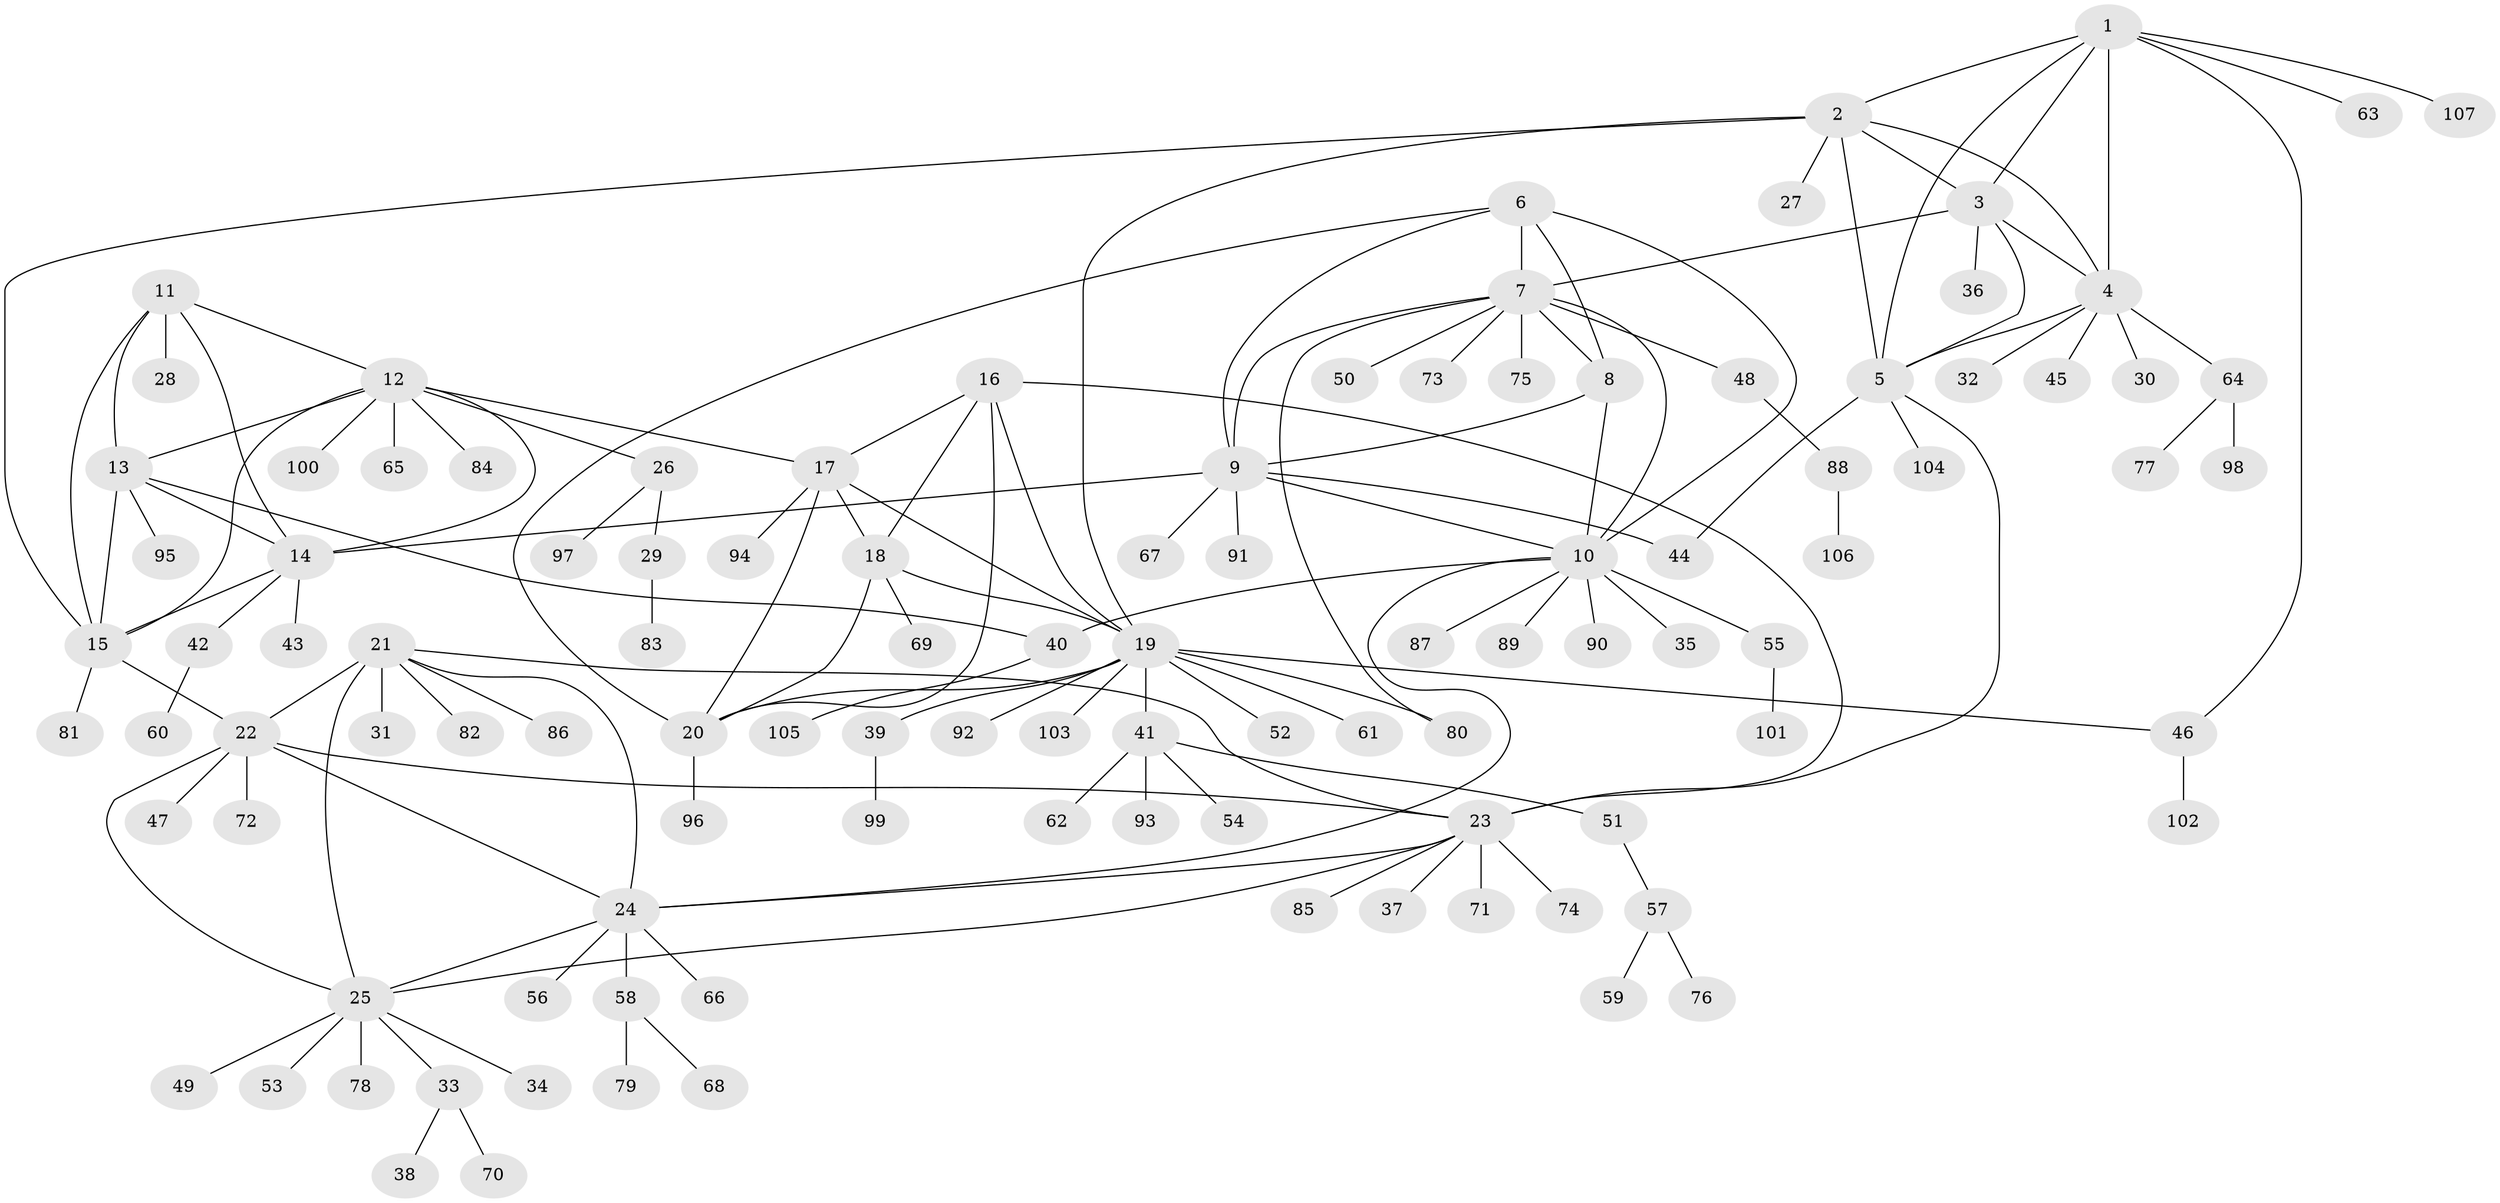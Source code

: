 // Generated by graph-tools (version 1.1) at 2025/37/03/09/25 02:37:35]
// undirected, 107 vertices, 146 edges
graph export_dot {
graph [start="1"]
  node [color=gray90,style=filled];
  1;
  2;
  3;
  4;
  5;
  6;
  7;
  8;
  9;
  10;
  11;
  12;
  13;
  14;
  15;
  16;
  17;
  18;
  19;
  20;
  21;
  22;
  23;
  24;
  25;
  26;
  27;
  28;
  29;
  30;
  31;
  32;
  33;
  34;
  35;
  36;
  37;
  38;
  39;
  40;
  41;
  42;
  43;
  44;
  45;
  46;
  47;
  48;
  49;
  50;
  51;
  52;
  53;
  54;
  55;
  56;
  57;
  58;
  59;
  60;
  61;
  62;
  63;
  64;
  65;
  66;
  67;
  68;
  69;
  70;
  71;
  72;
  73;
  74;
  75;
  76;
  77;
  78;
  79;
  80;
  81;
  82;
  83;
  84;
  85;
  86;
  87;
  88;
  89;
  90;
  91;
  92;
  93;
  94;
  95;
  96;
  97;
  98;
  99;
  100;
  101;
  102;
  103;
  104;
  105;
  106;
  107;
  1 -- 2;
  1 -- 3;
  1 -- 4;
  1 -- 5;
  1 -- 46;
  1 -- 63;
  1 -- 107;
  2 -- 3;
  2 -- 4;
  2 -- 5;
  2 -- 15;
  2 -- 19;
  2 -- 27;
  3 -- 4;
  3 -- 5;
  3 -- 7;
  3 -- 36;
  4 -- 5;
  4 -- 30;
  4 -- 32;
  4 -- 45;
  4 -- 64;
  5 -- 23;
  5 -- 44;
  5 -- 104;
  6 -- 7;
  6 -- 8;
  6 -- 9;
  6 -- 10;
  6 -- 20;
  7 -- 8;
  7 -- 9;
  7 -- 10;
  7 -- 48;
  7 -- 50;
  7 -- 73;
  7 -- 75;
  7 -- 80;
  8 -- 9;
  8 -- 10;
  9 -- 10;
  9 -- 14;
  9 -- 44;
  9 -- 67;
  9 -- 91;
  10 -- 24;
  10 -- 35;
  10 -- 40;
  10 -- 55;
  10 -- 87;
  10 -- 89;
  10 -- 90;
  11 -- 12;
  11 -- 13;
  11 -- 14;
  11 -- 15;
  11 -- 28;
  12 -- 13;
  12 -- 14;
  12 -- 15;
  12 -- 17;
  12 -- 26;
  12 -- 65;
  12 -- 84;
  12 -- 100;
  13 -- 14;
  13 -- 15;
  13 -- 40;
  13 -- 95;
  14 -- 15;
  14 -- 42;
  14 -- 43;
  15 -- 22;
  15 -- 81;
  16 -- 17;
  16 -- 18;
  16 -- 19;
  16 -- 20;
  16 -- 23;
  17 -- 18;
  17 -- 19;
  17 -- 20;
  17 -- 94;
  18 -- 19;
  18 -- 20;
  18 -- 69;
  19 -- 20;
  19 -- 39;
  19 -- 41;
  19 -- 46;
  19 -- 52;
  19 -- 61;
  19 -- 80;
  19 -- 92;
  19 -- 103;
  20 -- 96;
  21 -- 22;
  21 -- 23;
  21 -- 24;
  21 -- 25;
  21 -- 31;
  21 -- 82;
  21 -- 86;
  22 -- 23;
  22 -- 24;
  22 -- 25;
  22 -- 47;
  22 -- 72;
  23 -- 24;
  23 -- 25;
  23 -- 37;
  23 -- 71;
  23 -- 74;
  23 -- 85;
  24 -- 25;
  24 -- 56;
  24 -- 58;
  24 -- 66;
  25 -- 33;
  25 -- 34;
  25 -- 49;
  25 -- 53;
  25 -- 78;
  26 -- 29;
  26 -- 97;
  29 -- 83;
  33 -- 38;
  33 -- 70;
  39 -- 99;
  40 -- 105;
  41 -- 51;
  41 -- 54;
  41 -- 62;
  41 -- 93;
  42 -- 60;
  46 -- 102;
  48 -- 88;
  51 -- 57;
  55 -- 101;
  57 -- 59;
  57 -- 76;
  58 -- 68;
  58 -- 79;
  64 -- 77;
  64 -- 98;
  88 -- 106;
}
